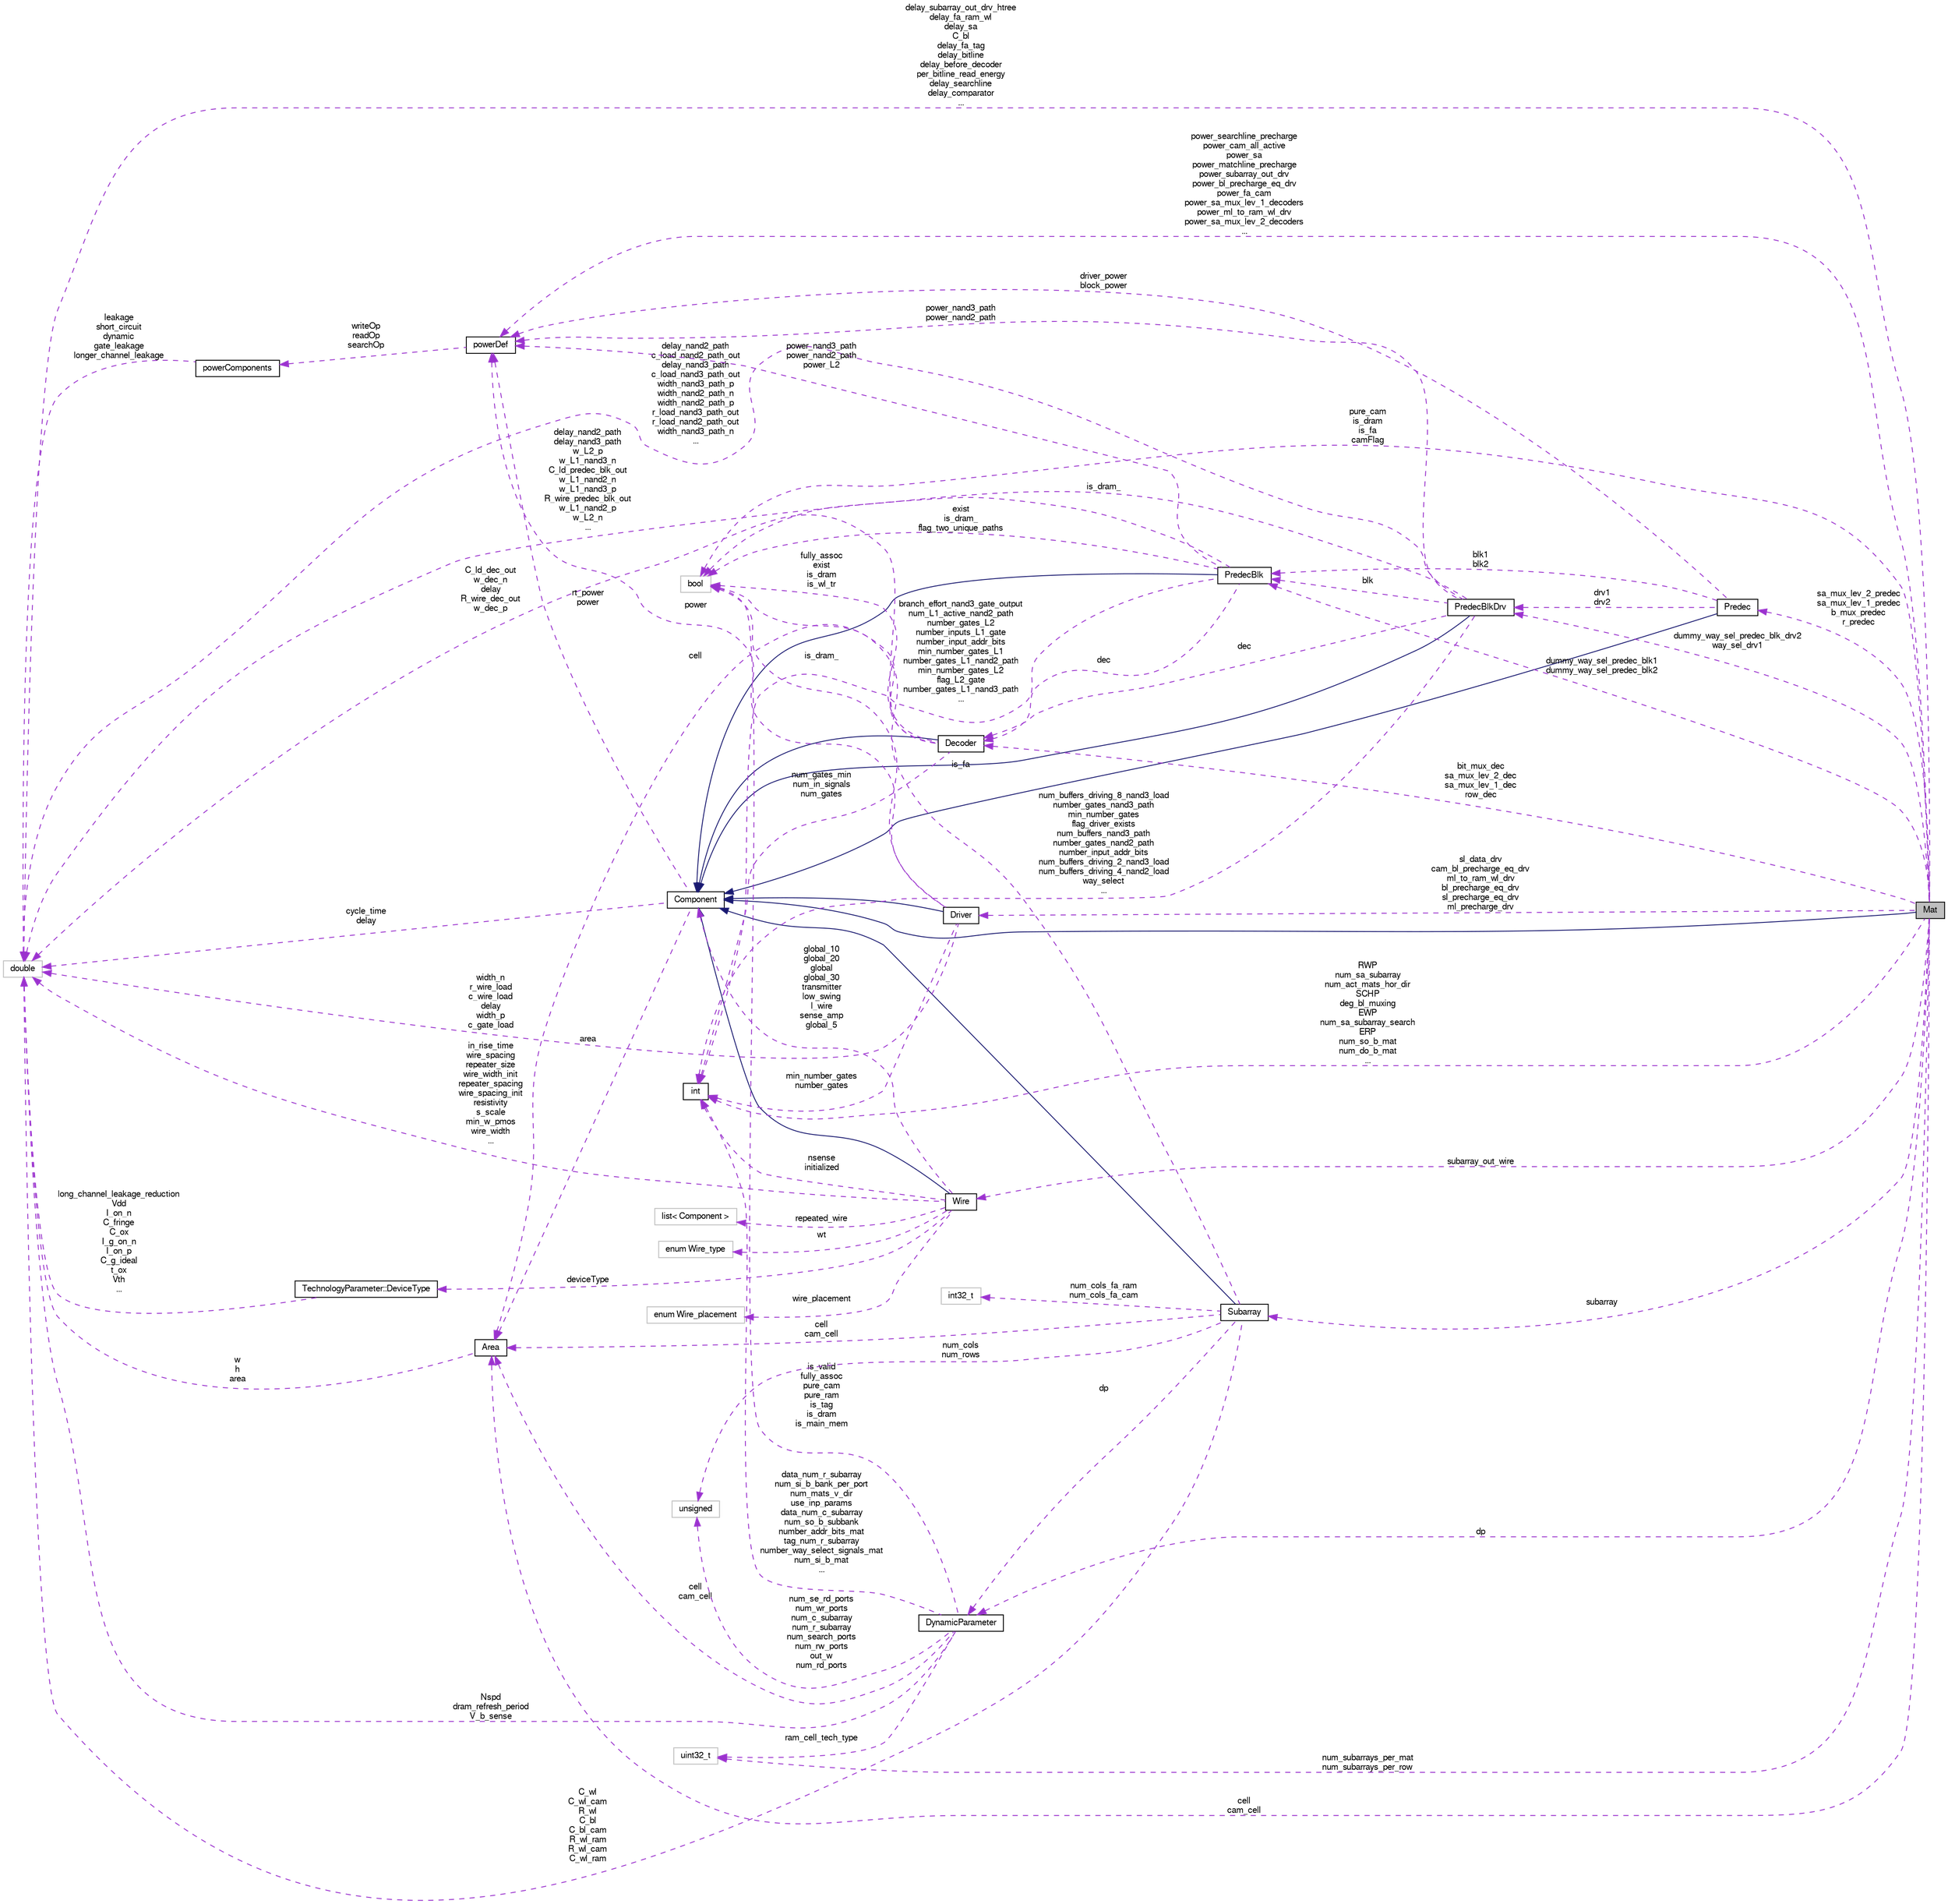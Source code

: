 digraph G
{
  bgcolor="transparent";
  edge [fontname="FreeSans",fontsize="10",labelfontname="FreeSans",labelfontsize="10"];
  node [fontname="FreeSans",fontsize="10",shape=record];
  rankdir=LR;
  Node1 [label="Mat",height=0.2,width=0.4,color="black", fillcolor="grey75", style="filled" fontcolor="black"];
  Node2 -> Node1 [dir=back,color="midnightblue",fontsize="10",style="solid",fontname="FreeSans"];
  Node2 [label="Component",height=0.2,width=0.4,color="black",URL="$classComponent.html"];
  Node3 -> Node2 [dir=back,color="darkorchid3",fontsize="10",style="dashed",label="cycle_time\ndelay",fontname="FreeSans"];
  Node3 [label="double",height=0.2,width=0.4,color="grey75"];
  Node4 -> Node2 [dir=back,color="darkorchid3",fontsize="10",style="dashed",label="rt_power\npower",fontname="FreeSans"];
  Node4 [label="powerDef",height=0.2,width=0.4,color="black",URL="$classpowerDef.html"];
  Node5 -> Node4 [dir=back,color="darkorchid3",fontsize="10",style="dashed",label="writeOp\nreadOp\nsearchOp",fontname="FreeSans"];
  Node5 [label="powerComponents",height=0.2,width=0.4,color="black",URL="$classpowerComponents.html"];
  Node3 -> Node5 [dir=back,color="darkorchid3",fontsize="10",style="dashed",label="leakage\nshort_circuit\ndynamic\ngate_leakage\nlonger_channel_leakage",fontname="FreeSans"];
  Node6 -> Node2 [dir=back,color="darkorchid3",fontsize="10",style="dashed",label="area",fontname="FreeSans"];
  Node6 [label="Area",height=0.2,width=0.4,color="black",URL="$classArea.html"];
  Node3 -> Node6 [dir=back,color="darkorchid3",fontsize="10",style="dashed",label="w\nh\narea",fontname="FreeSans"];
  Node3 -> Node1 [dir=back,color="darkorchid3",fontsize="10",style="dashed",label="delay_subarray_out_drv_htree\ndelay_fa_ram_wl\ndelay_sa\nC_bl\ndelay_fa_tag\ndelay_bitline\ndelay_before_decoder\nper_bitline_read_energy\ndelay_searchline\ndelay_comparator\n...",fontname="FreeSans"];
  Node7 -> Node1 [dir=back,color="darkorchid3",fontsize="10",style="dashed",label="sl_data_drv\ncam_bl_precharge_eq_drv\nml_to_ram_wl_drv\nbl_precharge_eq_drv\nsl_precharge_eq_drv\nml_precharge_drv",fontname="FreeSans"];
  Node7 [label="Driver",height=0.2,width=0.4,color="black",URL="$classDriver.html"];
  Node2 -> Node7 [dir=back,color="midnightblue",fontsize="10",style="solid",fontname="FreeSans"];
  Node3 -> Node7 [dir=back,color="darkorchid3",fontsize="10",style="dashed",label="width_n\nr_wire_load\nc_wire_load\ndelay\nwidth_p\nc_gate_load",fontname="FreeSans"];
  Node4 -> Node7 [dir=back,color="darkorchid3",fontsize="10",style="dashed",label="power",fontname="FreeSans"];
  Node8 -> Node7 [dir=back,color="darkorchid3",fontsize="10",style="dashed",label="min_number_gates\nnumber_gates",fontname="FreeSans"];
  Node8 [label="int",height=0.2,width=0.4,color="black",URL="$classint.html"];
  Node9 -> Node7 [dir=back,color="darkorchid3",fontsize="10",style="dashed",label="is_dram_",fontname="FreeSans"];
  Node9 [label="bool",height=0.2,width=0.4,color="grey75"];
  Node10 -> Node1 [dir=back,color="darkorchid3",fontsize="10",style="dashed",label="subarray",fontname="FreeSans"];
  Node10 [label="Subarray",height=0.2,width=0.4,color="black",URL="$classSubarray.html"];
  Node2 -> Node10 [dir=back,color="midnightblue",fontsize="10",style="solid",fontname="FreeSans"];
  Node3 -> Node10 [dir=back,color="darkorchid3",fontsize="10",style="dashed",label="C_wl\nC_wl_cam\nR_wl\nC_bl\nC_bl_cam\nR_wl_ram\nR_wl_cam\nC_wl_ram",fontname="FreeSans"];
  Node11 -> Node10 [dir=back,color="darkorchid3",fontsize="10",style="dashed",label="num_cols_fa_ram\nnum_cols_fa_cam",fontname="FreeSans"];
  Node11 [label="int32_t",height=0.2,width=0.4,color="grey75"];
  Node12 -> Node10 [dir=back,color="darkorchid3",fontsize="10",style="dashed",label="dp",fontname="FreeSans"];
  Node12 [label="DynamicParameter",height=0.2,width=0.4,color="black",URL="$classDynamicParameter.html"];
  Node3 -> Node12 [dir=back,color="darkorchid3",fontsize="10",style="dashed",label="Nspd\ndram_refresh_period\nV_b_sense",fontname="FreeSans"];
  Node13 -> Node12 [dir=back,color="darkorchid3",fontsize="10",style="dashed",label="ram_cell_tech_type",fontname="FreeSans"];
  Node13 [label="uint32_t",height=0.2,width=0.4,color="grey75"];
  Node8 -> Node12 [dir=back,color="darkorchid3",fontsize="10",style="dashed",label="data_num_r_subarray\nnum_si_b_bank_per_port\nnum_mats_v_dir\nuse_inp_params\ndata_num_c_subarray\nnum_so_b_subbank\nnumber_addr_bits_mat\ntag_num_r_subarray\nnumber_way_select_signals_mat\nnum_si_b_mat\n...",fontname="FreeSans"];
  Node9 -> Node12 [dir=back,color="darkorchid3",fontsize="10",style="dashed",label="is_valid\nfully_assoc\npure_cam\npure_ram\nis_tag\nis_dram\nis_main_mem",fontname="FreeSans"];
  Node6 -> Node12 [dir=back,color="darkorchid3",fontsize="10",style="dashed",label="cell\ncam_cell",fontname="FreeSans"];
  Node14 -> Node12 [dir=back,color="darkorchid3",fontsize="10",style="dashed",label="num_se_rd_ports\nnum_wr_ports\nnum_c_subarray\nnum_r_subarray\nnum_search_ports\nnum_rw_ports\nout_w\nnum_rd_ports",fontname="FreeSans"];
  Node14 [label="unsigned",height=0.2,width=0.4,color="grey75"];
  Node9 -> Node10 [dir=back,color="darkorchid3",fontsize="10",style="dashed",label="is_fa",fontname="FreeSans"];
  Node6 -> Node10 [dir=back,color="darkorchid3",fontsize="10",style="dashed",label="cell\ncam_cell",fontname="FreeSans"];
  Node14 -> Node10 [dir=back,color="darkorchid3",fontsize="10",style="dashed",label="num_cols\nnum_rows",fontname="FreeSans"];
  Node15 -> Node1 [dir=back,color="darkorchid3",fontsize="10",style="dashed",label="subarray_out_wire",fontname="FreeSans"];
  Node15 [label="Wire",height=0.2,width=0.4,color="black",URL="$classWire.html"];
  Node2 -> Node15 [dir=back,color="midnightblue",fontsize="10",style="solid",fontname="FreeSans"];
  Node3 -> Node15 [dir=back,color="darkorchid3",fontsize="10",style="dashed",label="in_rise_time\nwire_spacing\nrepeater_size\nwire_width_init\nrepeater_spacing\nwire_spacing_init\nresistivity\ns_scale\nmin_w_pmos\nwire_width\n...",fontname="FreeSans"];
  Node2 -> Node15 [dir=back,color="darkorchid3",fontsize="10",style="dashed",label="global_10\nglobal_20\nglobal\nglobal_30\ntransmitter\nlow_swing\nl_wire\nsense_amp\nglobal_5",fontname="FreeSans"];
  Node16 -> Node15 [dir=back,color="darkorchid3",fontsize="10",style="dashed",label="repeated_wire",fontname="FreeSans"];
  Node16 [label="list\< Component \>",height=0.2,width=0.4,color="grey75"];
  Node8 -> Node15 [dir=back,color="darkorchid3",fontsize="10",style="dashed",label="nsense\ninitialized",fontname="FreeSans"];
  Node17 -> Node15 [dir=back,color="darkorchid3",fontsize="10",style="dashed",label="wt",fontname="FreeSans"];
  Node17 [label="enum Wire_type",height=0.2,width=0.4,color="grey75"];
  Node18 -> Node15 [dir=back,color="darkorchid3",fontsize="10",style="dashed",label="deviceType",fontname="FreeSans"];
  Node18 [label="TechnologyParameter::DeviceType",height=0.2,width=0.4,color="black",URL="$classTechnologyParameter_1_1DeviceType.html"];
  Node3 -> Node18 [dir=back,color="darkorchid3",fontsize="10",style="dashed",label="long_channel_leakage_reduction\nVdd\nI_on_n\nC_fringe\nC_ox\nI_g_on_n\nI_on_p\nC_g_ideal\nt_ox\nVth\n...",fontname="FreeSans"];
  Node19 -> Node15 [dir=back,color="darkorchid3",fontsize="10",style="dashed",label="wire_placement",fontname="FreeSans"];
  Node19 [label="enum Wire_placement",height=0.2,width=0.4,color="grey75"];
  Node4 -> Node1 [dir=back,color="darkorchid3",fontsize="10",style="dashed",label="power_searchline_precharge\npower_cam_all_active\npower_sa\npower_matchline_precharge\npower_subarray_out_drv\npower_bl_precharge_eq_drv\npower_fa_cam\npower_sa_mux_lev_1_decoders\npower_ml_to_ram_wl_drv\npower_sa_mux_lev_2_decoders\n...",fontname="FreeSans"];
  Node13 -> Node1 [dir=back,color="darkorchid3",fontsize="10",style="dashed",label="num_subarrays_per_mat\nnum_subarrays_per_row",fontname="FreeSans"];
  Node20 -> Node1 [dir=back,color="darkorchid3",fontsize="10",style="dashed",label="bit_mux_dec\nsa_mux_lev_2_dec\nsa_mux_lev_1_dec\nrow_dec",fontname="FreeSans"];
  Node20 [label="Decoder",height=0.2,width=0.4,color="black",URL="$classDecoder.html"];
  Node2 -> Node20 [dir=back,color="midnightblue",fontsize="10",style="solid",fontname="FreeSans"];
  Node3 -> Node20 [dir=back,color="darkorchid3",fontsize="10",style="dashed",label="C_ld_dec_out\nw_dec_n\ndelay\nR_wire_dec_out\nw_dec_p",fontname="FreeSans"];
  Node8 -> Node20 [dir=back,color="darkorchid3",fontsize="10",style="dashed",label="num_gates_min\nnum_in_signals\nnum_gates",fontname="FreeSans"];
  Node9 -> Node20 [dir=back,color="darkorchid3",fontsize="10",style="dashed",label="fully_assoc\nexist\nis_dram\nis_wl_tr",fontname="FreeSans"];
  Node6 -> Node20 [dir=back,color="darkorchid3",fontsize="10",style="dashed",label="cell",fontname="FreeSans"];
  Node8 -> Node1 [dir=back,color="darkorchid3",fontsize="10",style="dashed",label="RWP\nnum_sa_subarray\nnum_act_mats_hor_dir\nSCHP\ndeg_bl_muxing\nEWP\nnum_sa_subarray_search\nERP\nnum_so_b_mat\nnum_do_b_mat\n...",fontname="FreeSans"];
  Node12 -> Node1 [dir=back,color="darkorchid3",fontsize="10",style="dashed",label="dp",fontname="FreeSans"];
  Node9 -> Node1 [dir=back,color="darkorchid3",fontsize="10",style="dashed",label="pure_cam\nis_dram\nis_fa\ncamFlag",fontname="FreeSans"];
  Node21 -> Node1 [dir=back,color="darkorchid3",fontsize="10",style="dashed",label="dummy_way_sel_predec_blk1\ndummy_way_sel_predec_blk2",fontname="FreeSans"];
  Node21 [label="PredecBlk",height=0.2,width=0.4,color="black",URL="$classPredecBlk.html"];
  Node2 -> Node21 [dir=back,color="midnightblue",fontsize="10",style="solid",fontname="FreeSans"];
  Node3 -> Node21 [dir=back,color="darkorchid3",fontsize="10",style="dashed",label="delay_nand2_path\ndelay_nand3_path\nw_L2_p\nw_L1_nand3_n\nC_ld_predec_blk_out\nw_L1_nand2_n\nw_L1_nand3_p\nR_wire_predec_blk_out\nw_L1_nand2_p\nw_L2_n\n...",fontname="FreeSans"];
  Node4 -> Node21 [dir=back,color="darkorchid3",fontsize="10",style="dashed",label="power_nand3_path\npower_nand2_path\npower_L2",fontname="FreeSans"];
  Node20 -> Node21 [dir=back,color="darkorchid3",fontsize="10",style="dashed",label="dec",fontname="FreeSans"];
  Node8 -> Node21 [dir=back,color="darkorchid3",fontsize="10",style="dashed",label="branch_effort_nand3_gate_output\nnum_L1_active_nand2_path\nnumber_gates_L2\nnumber_inputs_L1_gate\nnumber_input_addr_bits\nmin_number_gates_L1\nnumber_gates_L1_nand2_path\nmin_number_gates_L2\nflag_L2_gate\nnumber_gates_L1_nand3_path\n...",fontname="FreeSans"];
  Node9 -> Node21 [dir=back,color="darkorchid3",fontsize="10",style="dashed",label="exist\nis_dram_\nflag_two_unique_paths",fontname="FreeSans"];
  Node6 -> Node1 [dir=back,color="darkorchid3",fontsize="10",style="dashed",label="cell\ncam_cell",fontname="FreeSans"];
  Node22 -> Node1 [dir=back,color="darkorchid3",fontsize="10",style="dashed",label="sa_mux_lev_2_predec\nsa_mux_lev_1_predec\nb_mux_predec\nr_predec",fontname="FreeSans"];
  Node22 [label="Predec",height=0.2,width=0.4,color="black",URL="$classPredec.html"];
  Node2 -> Node22 [dir=back,color="midnightblue",fontsize="10",style="solid",fontname="FreeSans"];
  Node4 -> Node22 [dir=back,color="darkorchid3",fontsize="10",style="dashed",label="driver_power\nblock_power",fontname="FreeSans"];
  Node21 -> Node22 [dir=back,color="darkorchid3",fontsize="10",style="dashed",label="blk1\nblk2",fontname="FreeSans"];
  Node23 -> Node22 [dir=back,color="darkorchid3",fontsize="10",style="dashed",label="drv1\ndrv2",fontname="FreeSans"];
  Node23 [label="PredecBlkDrv",height=0.2,width=0.4,color="black",URL="$classPredecBlkDrv.html"];
  Node2 -> Node23 [dir=back,color="midnightblue",fontsize="10",style="solid",fontname="FreeSans"];
  Node3 -> Node23 [dir=back,color="darkorchid3",fontsize="10",style="dashed",label="delay_nand2_path\nc_load_nand2_path_out\ndelay_nand3_path\nc_load_nand3_path_out\nwidth_nand3_path_p\nwidth_nand2_path_n\nwidth_nand2_path_p\nr_load_nand3_path_out\nr_load_nand2_path_out\nwidth_nand3_path_n\n...",fontname="FreeSans"];
  Node4 -> Node23 [dir=back,color="darkorchid3",fontsize="10",style="dashed",label="power_nand3_path\npower_nand2_path",fontname="FreeSans"];
  Node20 -> Node23 [dir=back,color="darkorchid3",fontsize="10",style="dashed",label="dec",fontname="FreeSans"];
  Node8 -> Node23 [dir=back,color="darkorchid3",fontsize="10",style="dashed",label="num_buffers_driving_8_nand3_load\nnumber_gates_nand3_path\nmin_number_gates\nflag_driver_exists\nnum_buffers_nand3_path\nnumber_gates_nand2_path\nnumber_input_addr_bits\nnum_buffers_driving_2_nand3_load\nnum_buffers_driving_4_nand2_load\nway_select\n...",fontname="FreeSans"];
  Node9 -> Node23 [dir=back,color="darkorchid3",fontsize="10",style="dashed",label="is_dram_",fontname="FreeSans"];
  Node21 -> Node23 [dir=back,color="darkorchid3",fontsize="10",style="dashed",label="blk",fontname="FreeSans"];
  Node23 -> Node1 [dir=back,color="darkorchid3",fontsize="10",style="dashed",label="dummy_way_sel_predec_blk_drv2\nway_sel_drv1",fontname="FreeSans"];
}
